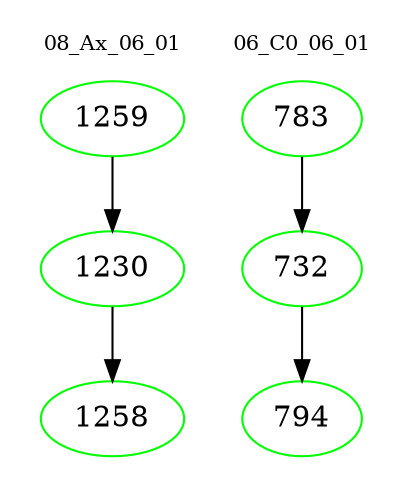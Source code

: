 digraph{
subgraph cluster_0 {
color = white
label = "08_Ax_06_01";
fontsize=10;
T0_1259 [label="1259", color="green"]
T0_1259 -> T0_1230 [color="black"]
T0_1230 [label="1230", color="green"]
T0_1230 -> T0_1258 [color="black"]
T0_1258 [label="1258", color="green"]
}
subgraph cluster_1 {
color = white
label = "06_C0_06_01";
fontsize=10;
T1_783 [label="783", color="green"]
T1_783 -> T1_732 [color="black"]
T1_732 [label="732", color="green"]
T1_732 -> T1_794 [color="black"]
T1_794 [label="794", color="green"]
}
}
